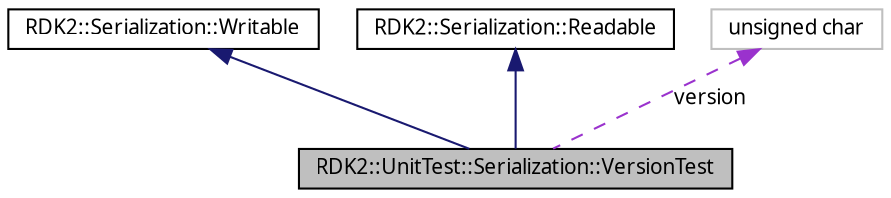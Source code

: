 digraph G
{
  edge [fontname="FreeSans.ttf",fontsize=10,labelfontname="FreeSans.ttf",labelfontsize=10];
  node [fontname="FreeSans.ttf",fontsize=10,shape=record];
  Node1 [label="RDK2::UnitTest::Serialization::VersionTest",height=0.2,width=0.4,color="black", fillcolor="grey75", style="filled" fontcolor="black"];
  Node2 -> Node1 [dir=back,color="midnightblue",fontsize=10,style="solid",fontname="FreeSans.ttf"];
  Node2 [label="RDK2::Serialization::Writable",height=0.2,width=0.4,color="black", fillcolor="white", style="filled",URL="$class_r_d_k2_1_1_serialization_1_1_writable.html"];
  Node3 -> Node1 [dir=back,color="midnightblue",fontsize=10,style="solid",fontname="FreeSans.ttf"];
  Node3 [label="RDK2::Serialization::Readable",height=0.2,width=0.4,color="black", fillcolor="white", style="filled",URL="$class_r_d_k2_1_1_serialization_1_1_readable.html",tooltip="A Readable object is one that implements a deserialization procedure."];
  Node4 -> Node1 [dir=back,color="darkorchid3",fontsize=10,style="dashed",label="version",fontname="FreeSans.ttf"];
  Node4 [label="unsigned char",height=0.2,width=0.4,color="grey75", fillcolor="white", style="filled"];
}
